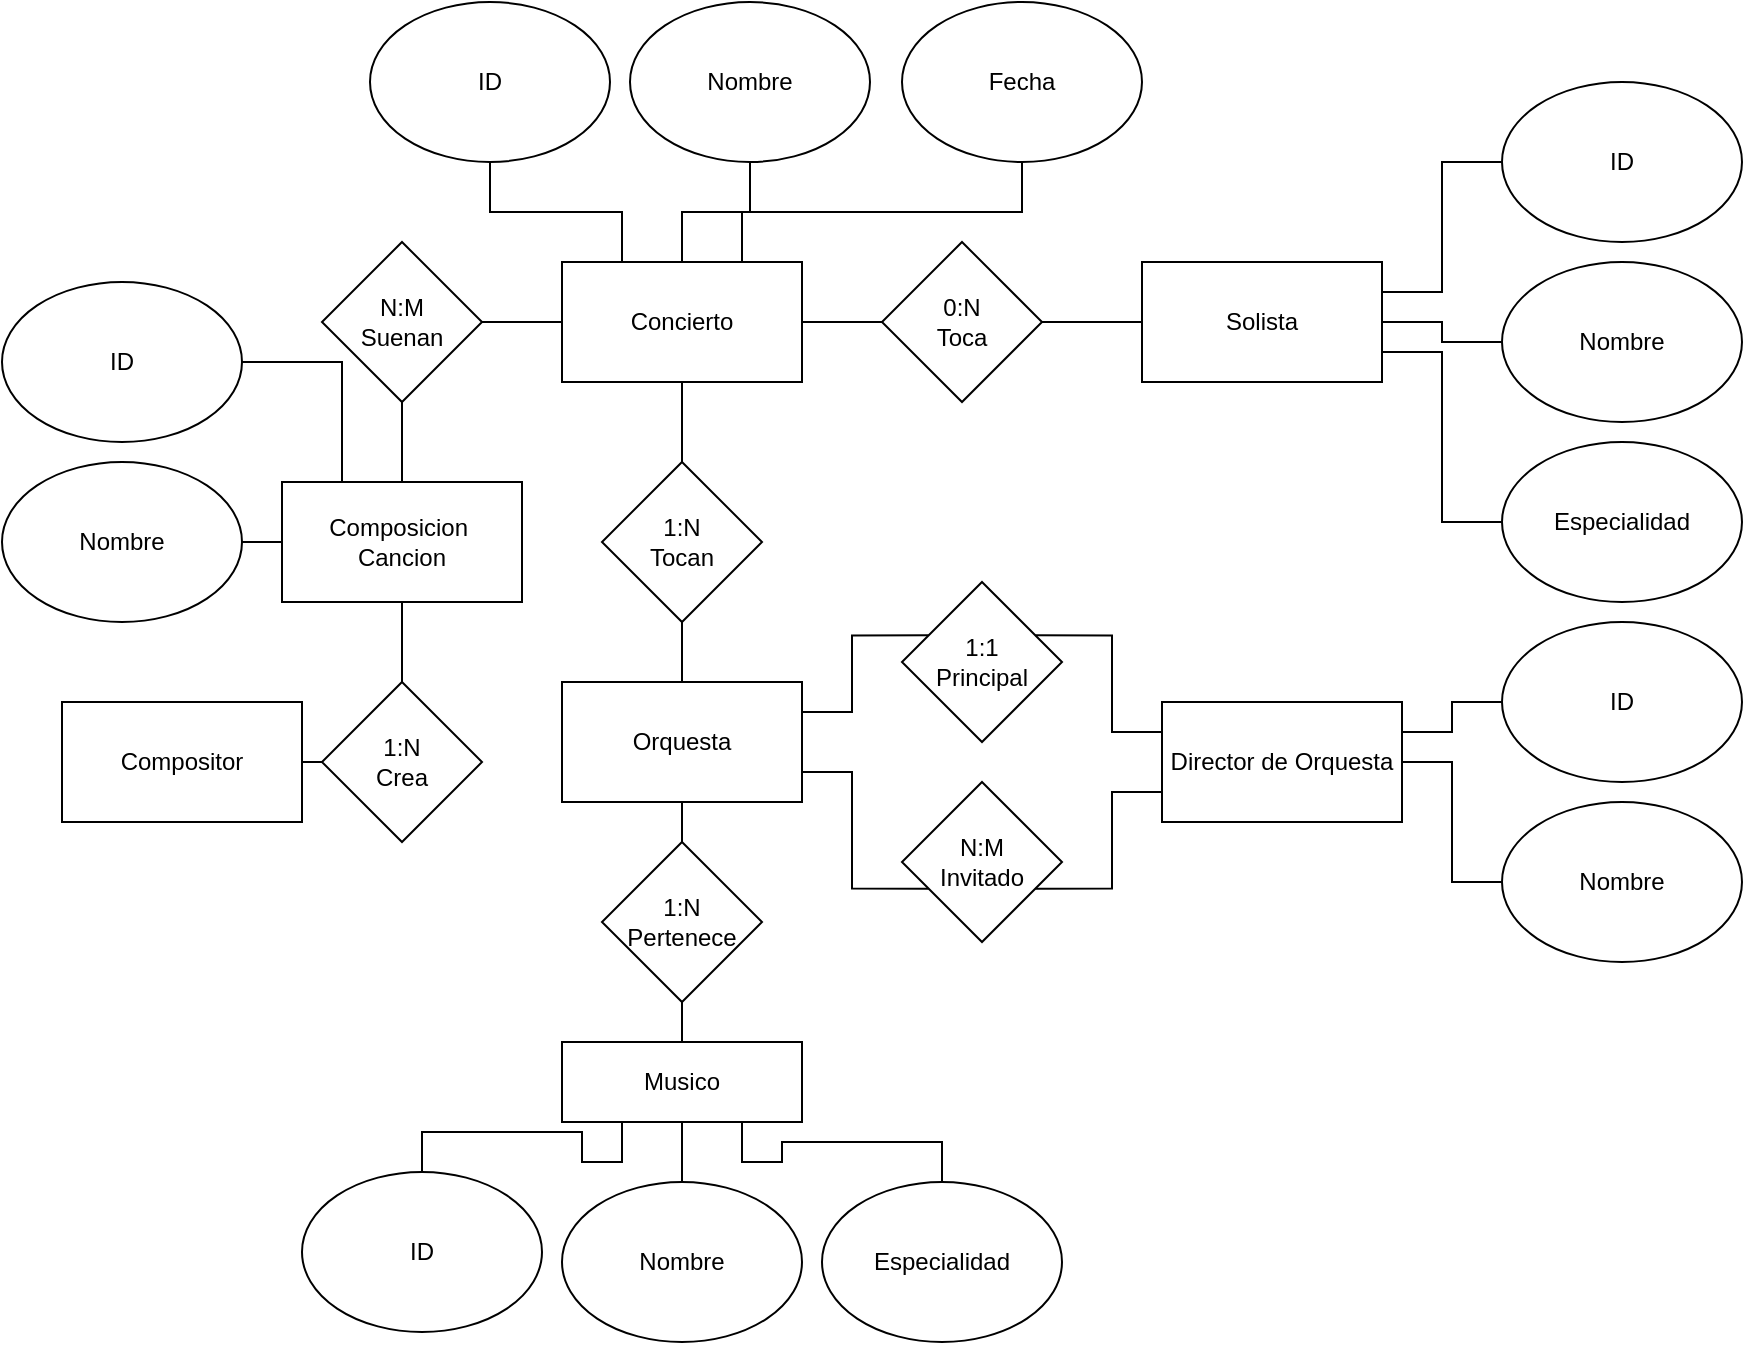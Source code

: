 <mxfile version="20.2.3" type="device"><diagram id="FsklJcBMTj37Yz58F9Vs" name="Página-1"><mxGraphModel dx="1865" dy="1858" grid="1" gridSize="10" guides="1" tooltips="1" connect="1" arrows="1" fold="1" page="1" pageScale="1" pageWidth="827" pageHeight="1169" math="0" shadow="0"><root><mxCell id="0"/><mxCell id="1" parent="0"/><mxCell id="XJYBZfNkLWS9lB1mMClT-3" style="edgeStyle=orthogonalEdgeStyle;rounded=0;orthogonalLoop=1;jettySize=auto;html=1;exitX=0.5;exitY=1;exitDx=0;exitDy=0;endArrow=none;endFill=0;startArrow=none;startFill=0;" parent="1" source="XJYBZfNkLWS9lB1mMClT-1" target="XJYBZfNkLWS9lB1mMClT-2" edge="1"><mxGeometry relative="1" as="geometry"/></mxCell><mxCell id="XJYBZfNkLWS9lB1mMClT-1" value="Concierto" style="rounded=0;whiteSpace=wrap;html=1;" parent="1" vertex="1"><mxGeometry x="260" y="90" width="120" height="60" as="geometry"/></mxCell><mxCell id="XJYBZfNkLWS9lB1mMClT-17" style="edgeStyle=orthogonalEdgeStyle;rounded=0;orthogonalLoop=1;jettySize=auto;html=1;exitX=0.5;exitY=0;exitDx=0;exitDy=0;entryX=0.5;entryY=1;entryDx=0;entryDy=0;startArrow=none;startFill=0;endArrow=none;endFill=0;" parent="1" source="XJYBZfNkLWS9lB1mMClT-18" target="XJYBZfNkLWS9lB1mMClT-12" edge="1"><mxGeometry relative="1" as="geometry"/></mxCell><mxCell id="XJYBZfNkLWS9lB1mMClT-2" value="Orquesta" style="rounded=0;whiteSpace=wrap;html=1;" parent="1" vertex="1"><mxGeometry x="260" y="300" width="120" height="60" as="geometry"/></mxCell><mxCell id="XJYBZfNkLWS9lB1mMClT-5" style="edgeStyle=orthogonalEdgeStyle;rounded=0;orthogonalLoop=1;jettySize=auto;html=1;exitX=0;exitY=0.25;exitDx=0;exitDy=0;entryX=1;entryY=0.25;entryDx=0;entryDy=0;startArrow=none;startFill=0;endArrow=none;endFill=0;" parent="1" source="XJYBZfNkLWS9lB1mMClT-8" target="XJYBZfNkLWS9lB1mMClT-2" edge="1"><mxGeometry relative="1" as="geometry"/></mxCell><mxCell id="XJYBZfNkLWS9lB1mMClT-6" style="edgeStyle=orthogonalEdgeStyle;rounded=0;orthogonalLoop=1;jettySize=auto;html=1;exitX=0;exitY=0.75;exitDx=0;exitDy=0;entryX=1;entryY=0.75;entryDx=0;entryDy=0;startArrow=none;startFill=0;endArrow=none;endFill=0;" parent="1" source="XJYBZfNkLWS9lB1mMClT-10" target="XJYBZfNkLWS9lB1mMClT-2" edge="1"><mxGeometry relative="1" as="geometry"/></mxCell><mxCell id="XJYBZfNkLWS9lB1mMClT-4" value="Director de Orquesta" style="rounded=0;whiteSpace=wrap;html=1;" parent="1" vertex="1"><mxGeometry x="560" y="310" width="120" height="60" as="geometry"/></mxCell><mxCell id="XJYBZfNkLWS9lB1mMClT-7" value="1:N&lt;br&gt;Tocan" style="rhombus;whiteSpace=wrap;html=1;" parent="1" vertex="1"><mxGeometry x="280" y="190" width="80" height="80" as="geometry"/></mxCell><mxCell id="XJYBZfNkLWS9lB1mMClT-8" value="1:1&lt;br&gt;Principal" style="rhombus;whiteSpace=wrap;html=1;" parent="1" vertex="1"><mxGeometry x="430" y="250" width="80" height="80" as="geometry"/></mxCell><mxCell id="XJYBZfNkLWS9lB1mMClT-9" value="" style="edgeStyle=orthogonalEdgeStyle;rounded=0;orthogonalLoop=1;jettySize=auto;html=1;exitX=0;exitY=0.25;exitDx=0;exitDy=0;entryX=1;entryY=0.25;entryDx=0;entryDy=0;startArrow=none;startFill=0;endArrow=none;endFill=0;" parent="1" source="XJYBZfNkLWS9lB1mMClT-4" target="XJYBZfNkLWS9lB1mMClT-8" edge="1"><mxGeometry relative="1" as="geometry"><mxPoint x="550" y="325" as="sourcePoint"/><mxPoint x="380" y="325" as="targetPoint"/></mxGeometry></mxCell><mxCell id="XJYBZfNkLWS9lB1mMClT-10" value="N:M&lt;br&gt;Invitado" style="rhombus;whiteSpace=wrap;html=1;" parent="1" vertex="1"><mxGeometry x="430" y="350" width="80" height="80" as="geometry"/></mxCell><mxCell id="XJYBZfNkLWS9lB1mMClT-11" value="" style="edgeStyle=orthogonalEdgeStyle;rounded=0;orthogonalLoop=1;jettySize=auto;html=1;exitX=0;exitY=0.75;exitDx=0;exitDy=0;entryX=1;entryY=0.75;entryDx=0;entryDy=0;startArrow=none;startFill=0;endArrow=none;endFill=0;" parent="1" source="XJYBZfNkLWS9lB1mMClT-4" target="XJYBZfNkLWS9lB1mMClT-10" edge="1"><mxGeometry relative="1" as="geometry"><mxPoint x="550" y="355" as="sourcePoint"/><mxPoint x="380" y="355" as="targetPoint"/></mxGeometry></mxCell><mxCell id="XJYBZfNkLWS9lB1mMClT-13" style="edgeStyle=orthogonalEdgeStyle;rounded=0;orthogonalLoop=1;jettySize=auto;html=1;exitX=1;exitY=0.5;exitDx=0;exitDy=0;entryX=0;entryY=0.5;entryDx=0;entryDy=0;startArrow=none;startFill=0;endArrow=none;endFill=0;" parent="1" source="XJYBZfNkLWS9lB1mMClT-14" target="XJYBZfNkLWS9lB1mMClT-1" edge="1"><mxGeometry relative="1" as="geometry"/></mxCell><mxCell id="XJYBZfNkLWS9lB1mMClT-12" value="Composicion&amp;nbsp;&lt;br&gt;Cancion" style="rounded=0;whiteSpace=wrap;html=1;" parent="1" vertex="1"><mxGeometry x="120" y="200" width="120" height="60" as="geometry"/></mxCell><mxCell id="XJYBZfNkLWS9lB1mMClT-14" value="N:M&lt;br&gt;Suenan" style="rhombus;whiteSpace=wrap;html=1;" parent="1" vertex="1"><mxGeometry x="140" y="80" width="80" height="80" as="geometry"/></mxCell><mxCell id="XJYBZfNkLWS9lB1mMClT-15" value="" style="edgeStyle=orthogonalEdgeStyle;rounded=0;orthogonalLoop=1;jettySize=auto;html=1;exitX=0.5;exitY=0;exitDx=0;exitDy=0;entryX=0.5;entryY=1;entryDx=0;entryDy=0;startArrow=none;startFill=0;endArrow=none;endFill=0;" parent="1" source="XJYBZfNkLWS9lB1mMClT-12" target="XJYBZfNkLWS9lB1mMClT-14" edge="1"><mxGeometry relative="1" as="geometry"><mxPoint x="180" y="200" as="sourcePoint"/><mxPoint x="260" y="120" as="targetPoint"/></mxGeometry></mxCell><mxCell id="XJYBZfNkLWS9lB1mMClT-30" style="edgeStyle=orthogonalEdgeStyle;rounded=0;orthogonalLoop=1;jettySize=auto;html=1;exitX=0;exitY=0.5;exitDx=0;exitDy=0;startArrow=none;startFill=0;endArrow=none;endFill=0;" parent="1" source="XJYBZfNkLWS9lB1mMClT-18" target="XJYBZfNkLWS9lB1mMClT-29" edge="1"><mxGeometry relative="1" as="geometry"/></mxCell><mxCell id="XJYBZfNkLWS9lB1mMClT-18" value="1:N&lt;br&gt;Crea" style="rhombus;whiteSpace=wrap;html=1;" parent="1" vertex="1"><mxGeometry x="140" y="300" width="80" height="80" as="geometry"/></mxCell><mxCell id="XJYBZfNkLWS9lB1mMClT-21" style="edgeStyle=orthogonalEdgeStyle;rounded=0;orthogonalLoop=1;jettySize=auto;html=1;exitX=0;exitY=0.5;exitDx=0;exitDy=0;entryX=1;entryY=0.5;entryDx=0;entryDy=0;startArrow=none;startFill=0;endArrow=none;endFill=0;" parent="1" source="XJYBZfNkLWS9lB1mMClT-22" target="XJYBZfNkLWS9lB1mMClT-1" edge="1"><mxGeometry relative="1" as="geometry"/></mxCell><mxCell id="XJYBZfNkLWS9lB1mMClT-20" value="Solista" style="rounded=0;whiteSpace=wrap;html=1;" parent="1" vertex="1"><mxGeometry x="550" y="90" width="120" height="60" as="geometry"/></mxCell><mxCell id="XJYBZfNkLWS9lB1mMClT-22" value="0:N&lt;br&gt;Toca" style="rhombus;whiteSpace=wrap;html=1;" parent="1" vertex="1"><mxGeometry x="420" y="80" width="80" height="80" as="geometry"/></mxCell><mxCell id="XJYBZfNkLWS9lB1mMClT-23" value="" style="edgeStyle=orthogonalEdgeStyle;rounded=0;orthogonalLoop=1;jettySize=auto;html=1;exitX=0;exitY=0.5;exitDx=0;exitDy=0;entryX=1;entryY=0.5;entryDx=0;entryDy=0;startArrow=none;startFill=0;endArrow=none;endFill=0;" parent="1" source="XJYBZfNkLWS9lB1mMClT-20" target="XJYBZfNkLWS9lB1mMClT-22" edge="1"><mxGeometry relative="1" as="geometry"><mxPoint x="460" y="120" as="sourcePoint"/><mxPoint x="380" y="120" as="targetPoint"/></mxGeometry></mxCell><mxCell id="XJYBZfNkLWS9lB1mMClT-26" style="edgeStyle=orthogonalEdgeStyle;rounded=0;orthogonalLoop=1;jettySize=auto;html=1;exitX=0.5;exitY=0;exitDx=0;exitDy=0;entryX=0.5;entryY=1;entryDx=0;entryDy=0;startArrow=none;startFill=0;endArrow=none;endFill=0;" parent="1" source="XJYBZfNkLWS9lB1mMClT-27" target="XJYBZfNkLWS9lB1mMClT-2" edge="1"><mxGeometry relative="1" as="geometry"/></mxCell><mxCell id="XJYBZfNkLWS9lB1mMClT-25" value="Musico" style="rounded=0;whiteSpace=wrap;html=1;" parent="1" vertex="1"><mxGeometry x="260" y="480" width="120" height="40" as="geometry"/></mxCell><mxCell id="XJYBZfNkLWS9lB1mMClT-27" value="1:N&lt;br&gt;Pertenece" style="rhombus;whiteSpace=wrap;html=1;" parent="1" vertex="1"><mxGeometry x="280" y="380" width="80" height="80" as="geometry"/></mxCell><mxCell id="XJYBZfNkLWS9lB1mMClT-28" value="" style="edgeStyle=orthogonalEdgeStyle;rounded=0;orthogonalLoop=1;jettySize=auto;html=1;exitX=0.5;exitY=0;exitDx=0;exitDy=0;entryX=0.5;entryY=1;entryDx=0;entryDy=0;startArrow=none;startFill=0;endArrow=none;endFill=0;" parent="1" source="XJYBZfNkLWS9lB1mMClT-25" target="XJYBZfNkLWS9lB1mMClT-27" edge="1"><mxGeometry relative="1" as="geometry"><mxPoint x="320" y="460" as="sourcePoint"/><mxPoint x="320" y="370" as="targetPoint"/></mxGeometry></mxCell><mxCell id="XJYBZfNkLWS9lB1mMClT-29" value="Compositor" style="rounded=0;whiteSpace=wrap;html=1;" parent="1" vertex="1"><mxGeometry x="10" y="310" width="120" height="60" as="geometry"/></mxCell><mxCell id="XJYBZfNkLWS9lB1mMClT-42" style="edgeStyle=orthogonalEdgeStyle;rounded=0;orthogonalLoop=1;jettySize=auto;html=1;exitX=0.5;exitY=1;exitDx=0;exitDy=0;entryX=0.25;entryY=0;entryDx=0;entryDy=0;startArrow=none;startFill=0;endArrow=none;endFill=0;" parent="1" source="XJYBZfNkLWS9lB1mMClT-31" target="XJYBZfNkLWS9lB1mMClT-1" edge="1"><mxGeometry relative="1" as="geometry"/></mxCell><mxCell id="XJYBZfNkLWS9lB1mMClT-31" value="ID" style="ellipse;whiteSpace=wrap;html=1;" parent="1" vertex="1"><mxGeometry x="164" y="-40" width="120" height="80" as="geometry"/></mxCell><mxCell id="XJYBZfNkLWS9lB1mMClT-37" style="edgeStyle=orthogonalEdgeStyle;rounded=0;orthogonalLoop=1;jettySize=auto;html=1;exitX=0.5;exitY=0;exitDx=0;exitDy=0;entryX=0.25;entryY=1;entryDx=0;entryDy=0;startArrow=none;startFill=0;endArrow=none;endFill=0;" parent="1" source="XJYBZfNkLWS9lB1mMClT-32" target="XJYBZfNkLWS9lB1mMClT-25" edge="1"><mxGeometry relative="1" as="geometry"/></mxCell><mxCell id="XJYBZfNkLWS9lB1mMClT-32" value="ID" style="ellipse;whiteSpace=wrap;html=1;" parent="1" vertex="1"><mxGeometry x="130" y="545" width="120" height="80" as="geometry"/></mxCell><mxCell id="XJYBZfNkLWS9lB1mMClT-35" style="edgeStyle=orthogonalEdgeStyle;rounded=0;orthogonalLoop=1;jettySize=auto;html=1;exitX=0.5;exitY=0;exitDx=0;exitDy=0;entryX=0.5;entryY=1;entryDx=0;entryDy=0;startArrow=none;startFill=0;endArrow=none;endFill=0;" parent="1" source="XJYBZfNkLWS9lB1mMClT-33" target="XJYBZfNkLWS9lB1mMClT-25" edge="1"><mxGeometry relative="1" as="geometry"/></mxCell><mxCell id="XJYBZfNkLWS9lB1mMClT-33" value="Nombre" style="ellipse;whiteSpace=wrap;html=1;" parent="1" vertex="1"><mxGeometry x="260" y="550" width="120" height="80" as="geometry"/></mxCell><mxCell id="XJYBZfNkLWS9lB1mMClT-36" style="edgeStyle=orthogonalEdgeStyle;rounded=0;orthogonalLoop=1;jettySize=auto;html=1;exitX=0.5;exitY=0;exitDx=0;exitDy=0;entryX=0.75;entryY=1;entryDx=0;entryDy=0;startArrow=none;startFill=0;endArrow=none;endFill=0;" parent="1" source="XJYBZfNkLWS9lB1mMClT-34" target="XJYBZfNkLWS9lB1mMClT-25" edge="1"><mxGeometry relative="1" as="geometry"/></mxCell><mxCell id="XJYBZfNkLWS9lB1mMClT-34" value="Especialidad" style="ellipse;whiteSpace=wrap;html=1;" parent="1" vertex="1"><mxGeometry x="390" y="550" width="120" height="80" as="geometry"/></mxCell><mxCell id="XJYBZfNkLWS9lB1mMClT-41" style="edgeStyle=orthogonalEdgeStyle;rounded=0;orthogonalLoop=1;jettySize=auto;html=1;exitX=0.5;exitY=1;exitDx=0;exitDy=0;entryX=0.5;entryY=0;entryDx=0;entryDy=0;startArrow=none;startFill=0;endArrow=none;endFill=0;" parent="1" source="XJYBZfNkLWS9lB1mMClT-38" target="XJYBZfNkLWS9lB1mMClT-1" edge="1"><mxGeometry relative="1" as="geometry"/></mxCell><mxCell id="XJYBZfNkLWS9lB1mMClT-38" value="Nombre" style="ellipse;whiteSpace=wrap;html=1;" parent="1" vertex="1"><mxGeometry x="294" y="-40" width="120" height="80" as="geometry"/></mxCell><mxCell id="XJYBZfNkLWS9lB1mMClT-40" style="edgeStyle=orthogonalEdgeStyle;rounded=0;orthogonalLoop=1;jettySize=auto;html=1;exitX=0.5;exitY=1;exitDx=0;exitDy=0;entryX=0.75;entryY=0;entryDx=0;entryDy=0;startArrow=none;startFill=0;endArrow=none;endFill=0;" parent="1" source="XJYBZfNkLWS9lB1mMClT-39" target="XJYBZfNkLWS9lB1mMClT-1" edge="1"><mxGeometry relative="1" as="geometry"/></mxCell><mxCell id="XJYBZfNkLWS9lB1mMClT-39" value="Fecha" style="ellipse;whiteSpace=wrap;html=1;" parent="1" vertex="1"><mxGeometry x="430" y="-40" width="120" height="80" as="geometry"/></mxCell><mxCell id="XJYBZfNkLWS9lB1mMClT-46" style="edgeStyle=orthogonalEdgeStyle;rounded=0;orthogonalLoop=1;jettySize=auto;html=1;exitX=0;exitY=0.5;exitDx=0;exitDy=0;entryX=1;entryY=0.25;entryDx=0;entryDy=0;startArrow=none;startFill=0;endArrow=none;endFill=0;" parent="1" source="XJYBZfNkLWS9lB1mMClT-43" target="XJYBZfNkLWS9lB1mMClT-20" edge="1"><mxGeometry relative="1" as="geometry"/></mxCell><mxCell id="XJYBZfNkLWS9lB1mMClT-43" value="ID" style="ellipse;whiteSpace=wrap;html=1;" parent="1" vertex="1"><mxGeometry x="730" width="120" height="80" as="geometry"/></mxCell><mxCell id="XJYBZfNkLWS9lB1mMClT-47" style="edgeStyle=orthogonalEdgeStyle;rounded=0;orthogonalLoop=1;jettySize=auto;html=1;exitX=0;exitY=0.5;exitDx=0;exitDy=0;entryX=1;entryY=0.5;entryDx=0;entryDy=0;startArrow=none;startFill=0;endArrow=none;endFill=0;" parent="1" source="XJYBZfNkLWS9lB1mMClT-44" target="XJYBZfNkLWS9lB1mMClT-20" edge="1"><mxGeometry relative="1" as="geometry"/></mxCell><mxCell id="XJYBZfNkLWS9lB1mMClT-44" value="Nombre" style="ellipse;whiteSpace=wrap;html=1;" parent="1" vertex="1"><mxGeometry x="730" y="90" width="120" height="80" as="geometry"/></mxCell><mxCell id="XJYBZfNkLWS9lB1mMClT-48" style="edgeStyle=orthogonalEdgeStyle;rounded=0;orthogonalLoop=1;jettySize=auto;html=1;exitX=0;exitY=0.5;exitDx=0;exitDy=0;entryX=1;entryY=0.75;entryDx=0;entryDy=0;startArrow=none;startFill=0;endArrow=none;endFill=0;" parent="1" source="XJYBZfNkLWS9lB1mMClT-45" target="XJYBZfNkLWS9lB1mMClT-20" edge="1"><mxGeometry relative="1" as="geometry"/></mxCell><mxCell id="XJYBZfNkLWS9lB1mMClT-45" value="Especialidad" style="ellipse;whiteSpace=wrap;html=1;" parent="1" vertex="1"><mxGeometry x="730" y="180" width="120" height="80" as="geometry"/></mxCell><mxCell id="XJYBZfNkLWS9lB1mMClT-55" style="edgeStyle=orthogonalEdgeStyle;rounded=0;orthogonalLoop=1;jettySize=auto;html=1;exitX=0;exitY=0.5;exitDx=0;exitDy=0;entryX=1;entryY=0.25;entryDx=0;entryDy=0;startArrow=none;startFill=0;endArrow=none;endFill=0;" parent="1" source="XJYBZfNkLWS9lB1mMClT-49" target="XJYBZfNkLWS9lB1mMClT-4" edge="1"><mxGeometry relative="1" as="geometry"/></mxCell><mxCell id="XJYBZfNkLWS9lB1mMClT-49" value="ID" style="ellipse;whiteSpace=wrap;html=1;" parent="1" vertex="1"><mxGeometry x="730" y="270" width="120" height="80" as="geometry"/></mxCell><mxCell id="XJYBZfNkLWS9lB1mMClT-56" style="edgeStyle=orthogonalEdgeStyle;rounded=0;orthogonalLoop=1;jettySize=auto;html=1;exitX=0;exitY=0.5;exitDx=0;exitDy=0;entryX=1;entryY=0.5;entryDx=0;entryDy=0;startArrow=none;startFill=0;endArrow=none;endFill=0;" parent="1" source="XJYBZfNkLWS9lB1mMClT-50" target="XJYBZfNkLWS9lB1mMClT-4" edge="1"><mxGeometry relative="1" as="geometry"/></mxCell><mxCell id="XJYBZfNkLWS9lB1mMClT-50" value="Nombre" style="ellipse;whiteSpace=wrap;html=1;" parent="1" vertex="1"><mxGeometry x="730" y="360" width="120" height="80" as="geometry"/></mxCell><mxCell id="XJYBZfNkLWS9lB1mMClT-53" style="edgeStyle=orthogonalEdgeStyle;rounded=0;orthogonalLoop=1;jettySize=auto;html=1;exitX=1;exitY=0.5;exitDx=0;exitDy=0;entryX=0.25;entryY=0;entryDx=0;entryDy=0;startArrow=none;startFill=0;endArrow=none;endFill=0;" parent="1" source="XJYBZfNkLWS9lB1mMClT-51" target="XJYBZfNkLWS9lB1mMClT-12" edge="1"><mxGeometry relative="1" as="geometry"/></mxCell><mxCell id="XJYBZfNkLWS9lB1mMClT-51" value="ID" style="ellipse;whiteSpace=wrap;html=1;" parent="1" vertex="1"><mxGeometry x="-20" y="100" width="120" height="80" as="geometry"/></mxCell><mxCell id="XJYBZfNkLWS9lB1mMClT-54" style="edgeStyle=orthogonalEdgeStyle;rounded=0;orthogonalLoop=1;jettySize=auto;html=1;exitX=1;exitY=0.5;exitDx=0;exitDy=0;entryX=0;entryY=0.5;entryDx=0;entryDy=0;startArrow=none;startFill=0;endArrow=none;endFill=0;" parent="1" source="XJYBZfNkLWS9lB1mMClT-52" target="XJYBZfNkLWS9lB1mMClT-12" edge="1"><mxGeometry relative="1" as="geometry"/></mxCell><mxCell id="XJYBZfNkLWS9lB1mMClT-52" value="Nombre" style="ellipse;whiteSpace=wrap;html=1;" parent="1" vertex="1"><mxGeometry x="-20" y="190" width="120" height="80" as="geometry"/></mxCell></root></mxGraphModel></diagram></mxfile>